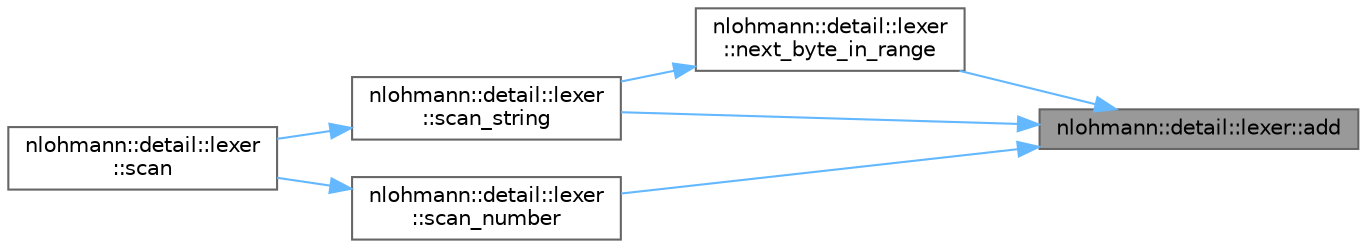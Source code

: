 digraph "nlohmann::detail::lexer::add"
{
 // LATEX_PDF_SIZE
  bgcolor="transparent";
  edge [fontname=Helvetica,fontsize=10,labelfontname=Helvetica,labelfontsize=10];
  node [fontname=Helvetica,fontsize=10,shape=box,height=0.2,width=0.4];
  rankdir="RL";
  Node1 [label="nlohmann::detail::lexer::add",height=0.2,width=0.4,color="gray40", fillcolor="grey60", style="filled", fontcolor="black",tooltip="add a character to token_buffer"];
  Node1 -> Node2 [dir="back",color="steelblue1",style="solid"];
  Node2 [label="nlohmann::detail::lexer\l::next_byte_in_range",height=0.2,width=0.4,color="grey40", fillcolor="white", style="filled",URL="$a01983.html#af6fe701b8b3ca5f4a1b58db4658bdf87",tooltip="check if the next byte(s) are inside a given range"];
  Node2 -> Node3 [dir="back",color="steelblue1",style="solid"];
  Node3 [label="nlohmann::detail::lexer\l::scan_string",height=0.2,width=0.4,color="grey40", fillcolor="white", style="filled",URL="$a01983.html#ab6352978e03ebcbc3cd618cd17142f26",tooltip="scan a string literal"];
  Node3 -> Node4 [dir="back",color="steelblue1",style="solid"];
  Node4 [label="nlohmann::detail::lexer\l::scan",height=0.2,width=0.4,color="grey40", fillcolor="white", style="filled",URL="$a01983.html#a40320a8fef5f1f03b60c8b2f2f40af4d",tooltip=" "];
  Node1 -> Node5 [dir="back",color="steelblue1",style="solid"];
  Node5 [label="nlohmann::detail::lexer\l::scan_number",height=0.2,width=0.4,color="grey40", fillcolor="white", style="filled",URL="$a01983.html#aab51a28e32c1957329141baff8eda1c4",tooltip="scan a number literal"];
  Node5 -> Node4 [dir="back",color="steelblue1",style="solid"];
  Node1 -> Node3 [dir="back",color="steelblue1",style="solid"];
}
